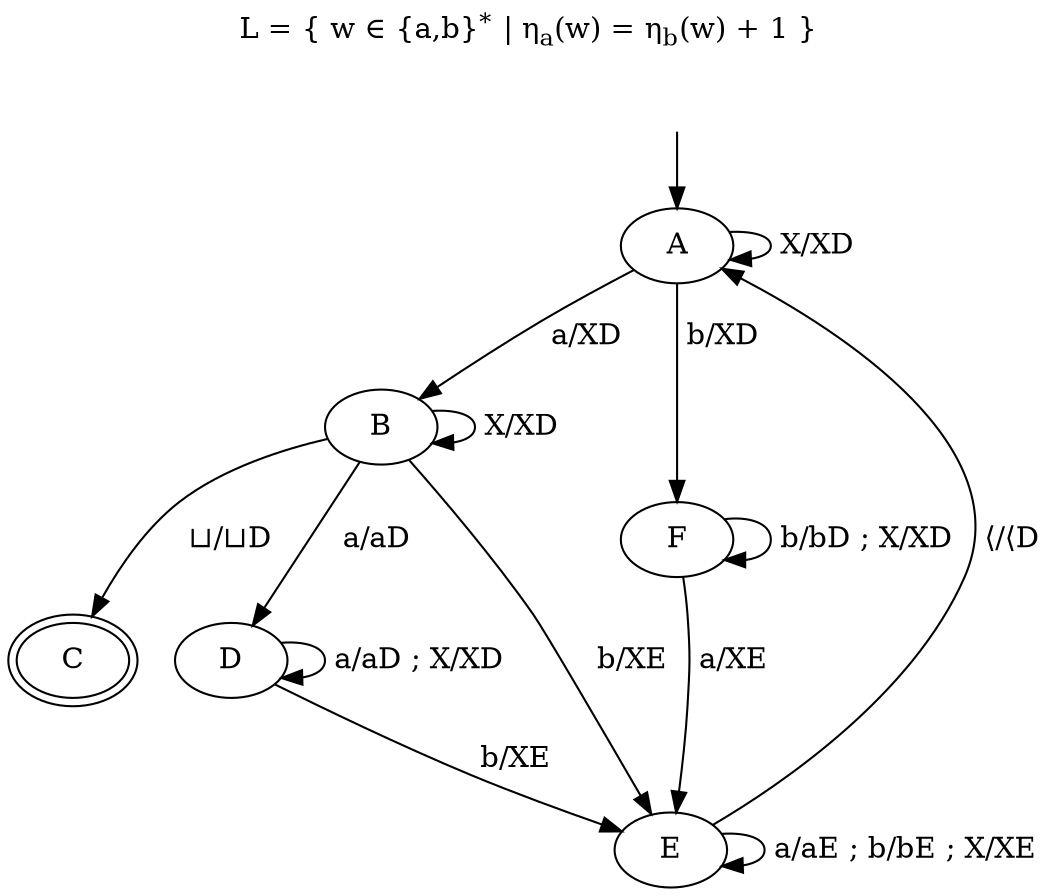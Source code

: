 digraph "MT" {
  label = <L = { w &isin; {a,b}<SUP>*</SUP> | &eta;<sub>a</sub>(w) = &eta;<sub>b</sub>(w) + 1 }>
  labelloc = "t"
  _nil [style="invis"]
  _nil -> "A" [label=""]
  "A" -> "B" [label=" a/XD "]
  "A" -> "F" [label=" b/XD "]
  "A" -> "A" [label=" X/XD "]
  "B" -> "C" [label=" ⊔/⊔D "]
  "B" -> "D" [label=" a/aD "]
  "B" -> "E" [label=" b/XE "]
  "B" -> "B" [label=" X/XD "]
  "D" -> "D" [label=" a/aD ; X/XD "]
  "D" -> "E" [label=" b/XE "]
  "E" -> "A" [label=" ⟨/⟨D "]
  "E" -> "E" [label=" a/aE ; b/bE ; X/XE "]
  "F" -> "E" [label=" a/XE "]
  "F" -> "F" [label=" b/bD ; X/XD "]
  "C" [peripheries=2]
}
